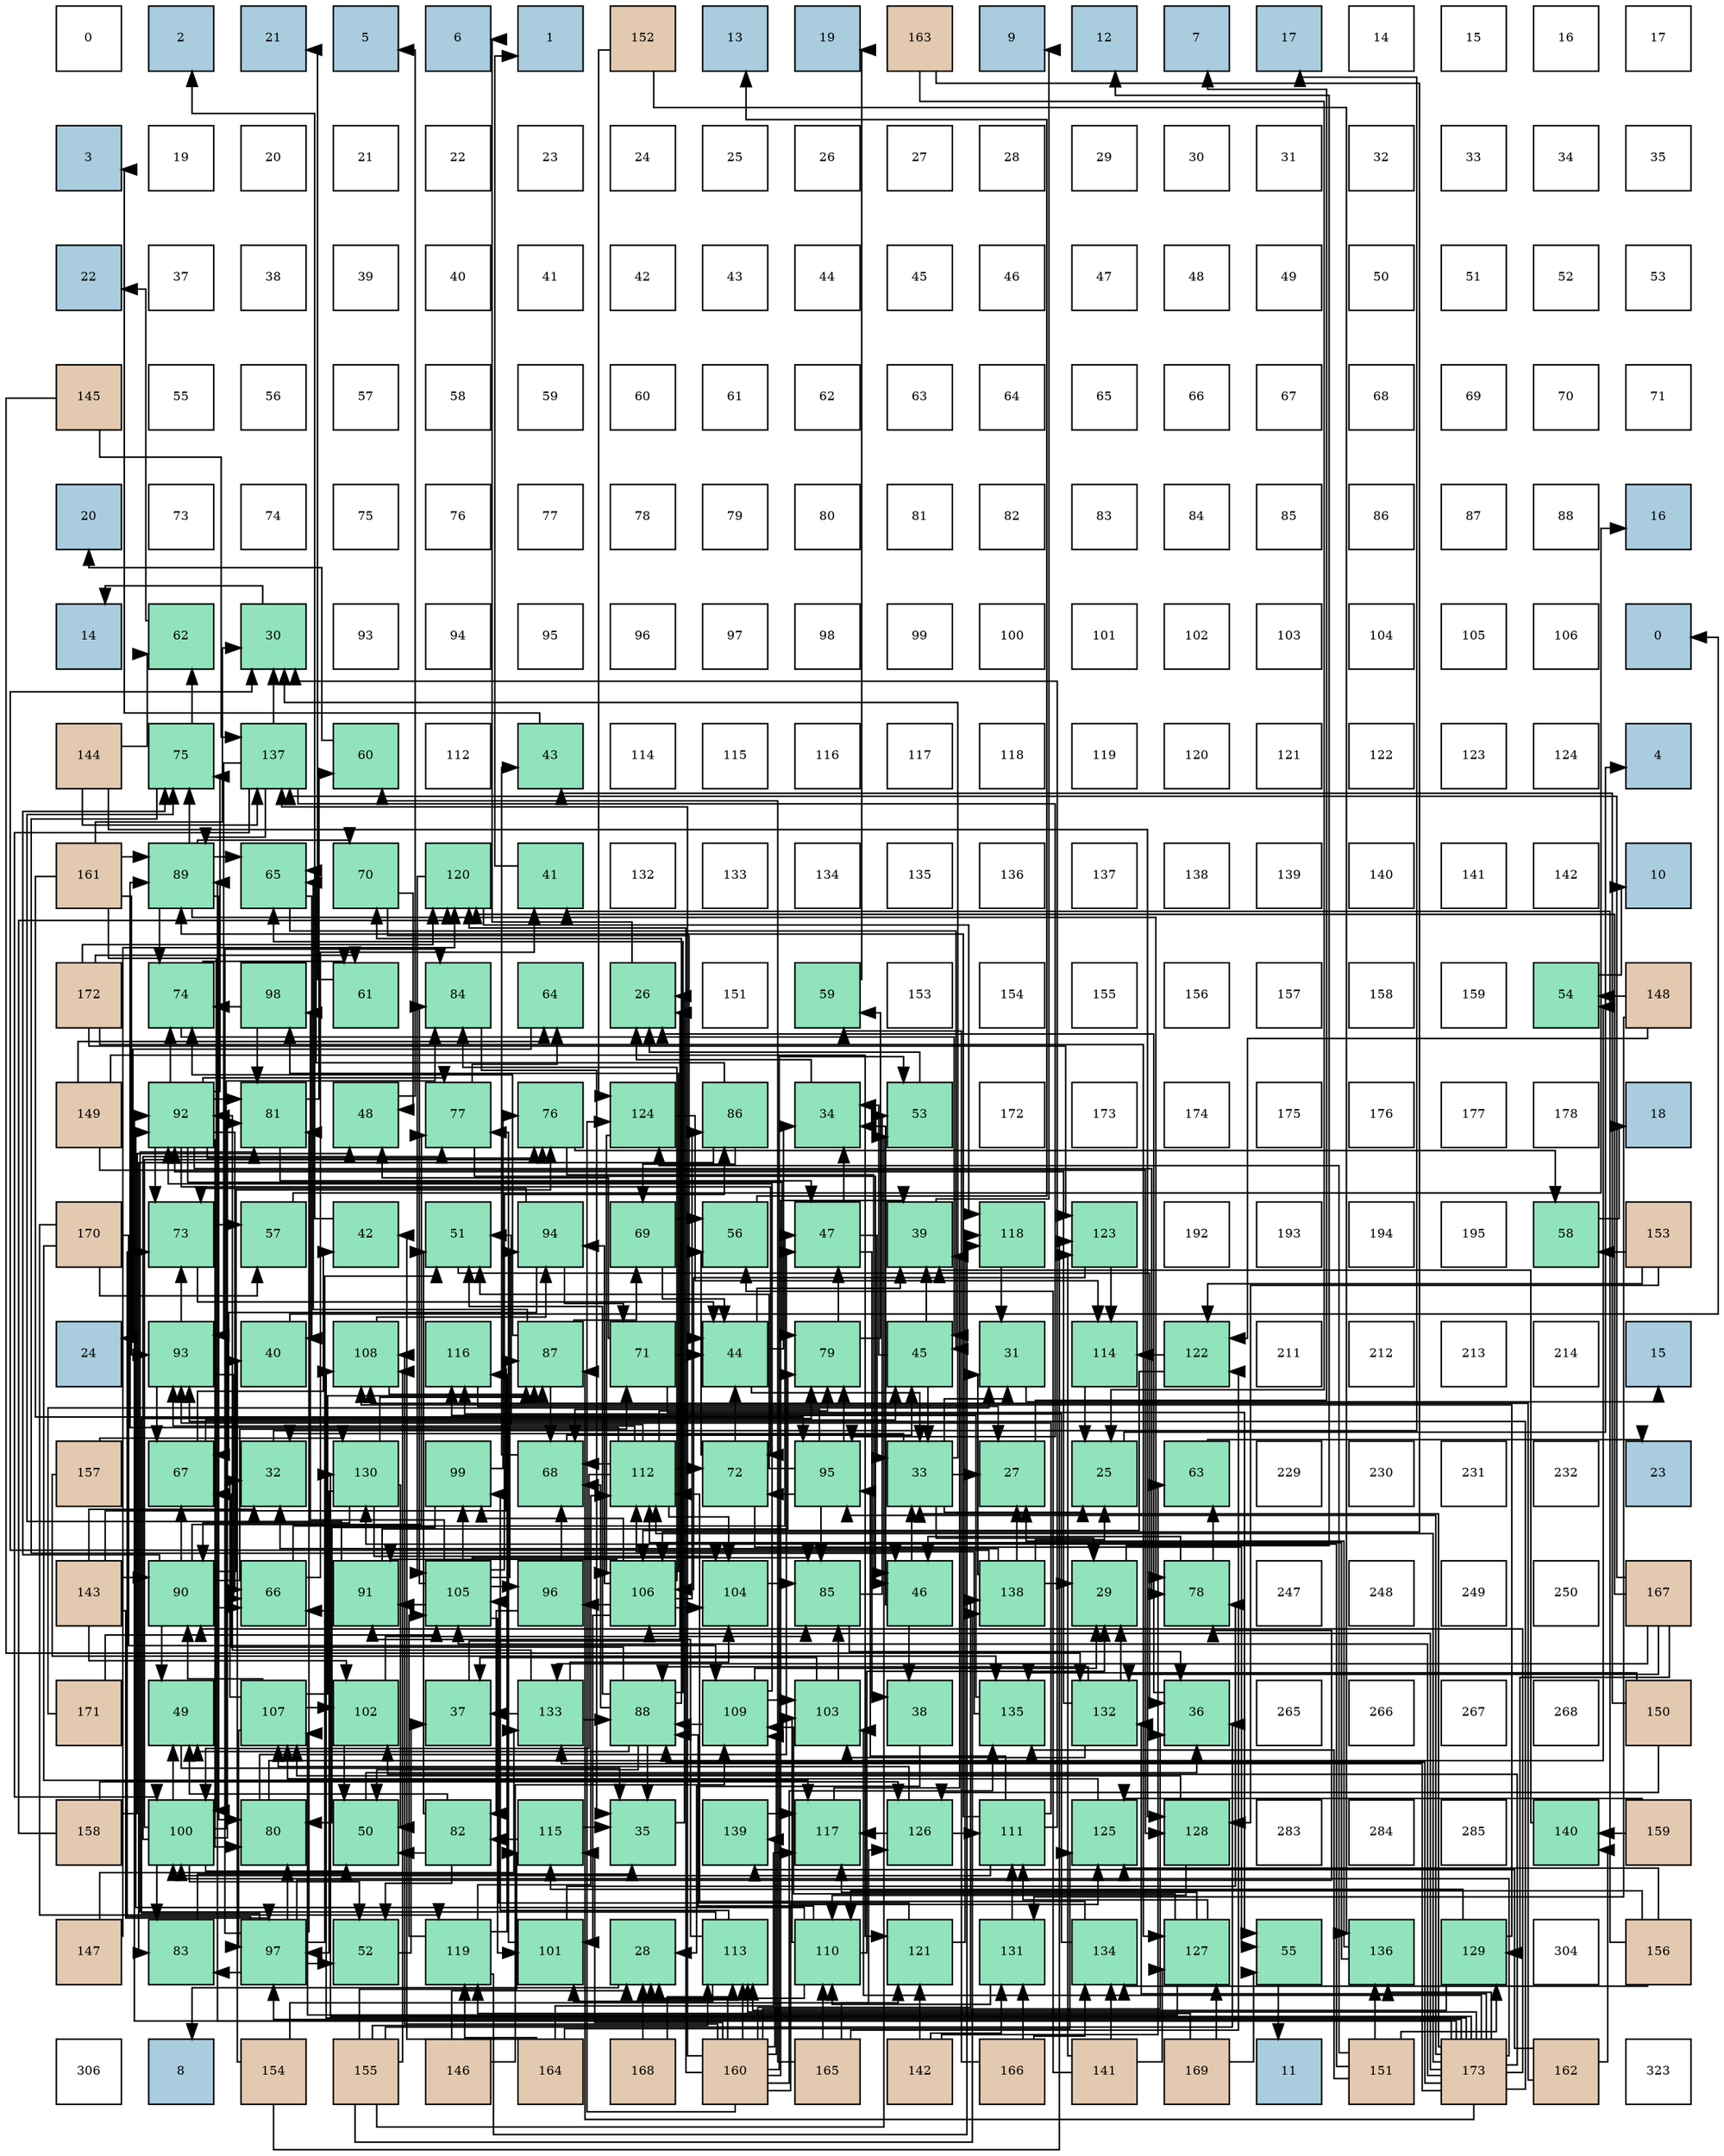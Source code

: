 digraph layout{
 rankdir=TB;
 splines=ortho;
 node [style=filled shape=square fixedsize=true width=0.6];
0[label="0", fontsize=8, fillcolor="#ffffff"];
1[label="2", fontsize=8, fillcolor="#a9ccde"];
2[label="21", fontsize=8, fillcolor="#a9ccde"];
3[label="5", fontsize=8, fillcolor="#a9ccde"];
4[label="6", fontsize=8, fillcolor="#a9ccde"];
5[label="1", fontsize=8, fillcolor="#a9ccde"];
6[label="152", fontsize=8, fillcolor="#e3c9af"];
7[label="13", fontsize=8, fillcolor="#a9ccde"];
8[label="19", fontsize=8, fillcolor="#a9ccde"];
9[label="163", fontsize=8, fillcolor="#e3c9af"];
10[label="9", fontsize=8, fillcolor="#a9ccde"];
11[label="12", fontsize=8, fillcolor="#a9ccde"];
12[label="7", fontsize=8, fillcolor="#a9ccde"];
13[label="17", fontsize=8, fillcolor="#a9ccde"];
14[label="14", fontsize=8, fillcolor="#ffffff"];
15[label="15", fontsize=8, fillcolor="#ffffff"];
16[label="16", fontsize=8, fillcolor="#ffffff"];
17[label="17", fontsize=8, fillcolor="#ffffff"];
18[label="3", fontsize=8, fillcolor="#a9ccde"];
19[label="19", fontsize=8, fillcolor="#ffffff"];
20[label="20", fontsize=8, fillcolor="#ffffff"];
21[label="21", fontsize=8, fillcolor="#ffffff"];
22[label="22", fontsize=8, fillcolor="#ffffff"];
23[label="23", fontsize=8, fillcolor="#ffffff"];
24[label="24", fontsize=8, fillcolor="#ffffff"];
25[label="25", fontsize=8, fillcolor="#ffffff"];
26[label="26", fontsize=8, fillcolor="#ffffff"];
27[label="27", fontsize=8, fillcolor="#ffffff"];
28[label="28", fontsize=8, fillcolor="#ffffff"];
29[label="29", fontsize=8, fillcolor="#ffffff"];
30[label="30", fontsize=8, fillcolor="#ffffff"];
31[label="31", fontsize=8, fillcolor="#ffffff"];
32[label="32", fontsize=8, fillcolor="#ffffff"];
33[label="33", fontsize=8, fillcolor="#ffffff"];
34[label="34", fontsize=8, fillcolor="#ffffff"];
35[label="35", fontsize=8, fillcolor="#ffffff"];
36[label="22", fontsize=8, fillcolor="#a9ccde"];
37[label="37", fontsize=8, fillcolor="#ffffff"];
38[label="38", fontsize=8, fillcolor="#ffffff"];
39[label="39", fontsize=8, fillcolor="#ffffff"];
40[label="40", fontsize=8, fillcolor="#ffffff"];
41[label="41", fontsize=8, fillcolor="#ffffff"];
42[label="42", fontsize=8, fillcolor="#ffffff"];
43[label="43", fontsize=8, fillcolor="#ffffff"];
44[label="44", fontsize=8, fillcolor="#ffffff"];
45[label="45", fontsize=8, fillcolor="#ffffff"];
46[label="46", fontsize=8, fillcolor="#ffffff"];
47[label="47", fontsize=8, fillcolor="#ffffff"];
48[label="48", fontsize=8, fillcolor="#ffffff"];
49[label="49", fontsize=8, fillcolor="#ffffff"];
50[label="50", fontsize=8, fillcolor="#ffffff"];
51[label="51", fontsize=8, fillcolor="#ffffff"];
52[label="52", fontsize=8, fillcolor="#ffffff"];
53[label="53", fontsize=8, fillcolor="#ffffff"];
54[label="145", fontsize=8, fillcolor="#e3c9af"];
55[label="55", fontsize=8, fillcolor="#ffffff"];
56[label="56", fontsize=8, fillcolor="#ffffff"];
57[label="57", fontsize=8, fillcolor="#ffffff"];
58[label="58", fontsize=8, fillcolor="#ffffff"];
59[label="59", fontsize=8, fillcolor="#ffffff"];
60[label="60", fontsize=8, fillcolor="#ffffff"];
61[label="61", fontsize=8, fillcolor="#ffffff"];
62[label="62", fontsize=8, fillcolor="#ffffff"];
63[label="63", fontsize=8, fillcolor="#ffffff"];
64[label="64", fontsize=8, fillcolor="#ffffff"];
65[label="65", fontsize=8, fillcolor="#ffffff"];
66[label="66", fontsize=8, fillcolor="#ffffff"];
67[label="67", fontsize=8, fillcolor="#ffffff"];
68[label="68", fontsize=8, fillcolor="#ffffff"];
69[label="69", fontsize=8, fillcolor="#ffffff"];
70[label="70", fontsize=8, fillcolor="#ffffff"];
71[label="71", fontsize=8, fillcolor="#ffffff"];
72[label="20", fontsize=8, fillcolor="#a9ccde"];
73[label="73", fontsize=8, fillcolor="#ffffff"];
74[label="74", fontsize=8, fillcolor="#ffffff"];
75[label="75", fontsize=8, fillcolor="#ffffff"];
76[label="76", fontsize=8, fillcolor="#ffffff"];
77[label="77", fontsize=8, fillcolor="#ffffff"];
78[label="78", fontsize=8, fillcolor="#ffffff"];
79[label="79", fontsize=8, fillcolor="#ffffff"];
80[label="80", fontsize=8, fillcolor="#ffffff"];
81[label="81", fontsize=8, fillcolor="#ffffff"];
82[label="82", fontsize=8, fillcolor="#ffffff"];
83[label="83", fontsize=8, fillcolor="#ffffff"];
84[label="84", fontsize=8, fillcolor="#ffffff"];
85[label="85", fontsize=8, fillcolor="#ffffff"];
86[label="86", fontsize=8, fillcolor="#ffffff"];
87[label="87", fontsize=8, fillcolor="#ffffff"];
88[label="88", fontsize=8, fillcolor="#ffffff"];
89[label="16", fontsize=8, fillcolor="#a9ccde"];
90[label="14", fontsize=8, fillcolor="#a9ccde"];
91[label="62", fontsize=8, fillcolor="#91e3bb"];
92[label="30", fontsize=8, fillcolor="#91e3bb"];
93[label="93", fontsize=8, fillcolor="#ffffff"];
94[label="94", fontsize=8, fillcolor="#ffffff"];
95[label="95", fontsize=8, fillcolor="#ffffff"];
96[label="96", fontsize=8, fillcolor="#ffffff"];
97[label="97", fontsize=8, fillcolor="#ffffff"];
98[label="98", fontsize=8, fillcolor="#ffffff"];
99[label="99", fontsize=8, fillcolor="#ffffff"];
100[label="100", fontsize=8, fillcolor="#ffffff"];
101[label="101", fontsize=8, fillcolor="#ffffff"];
102[label="102", fontsize=8, fillcolor="#ffffff"];
103[label="103", fontsize=8, fillcolor="#ffffff"];
104[label="104", fontsize=8, fillcolor="#ffffff"];
105[label="105", fontsize=8, fillcolor="#ffffff"];
106[label="106", fontsize=8, fillcolor="#ffffff"];
107[label="0", fontsize=8, fillcolor="#a9ccde"];
108[label="144", fontsize=8, fillcolor="#e3c9af"];
109[label="75", fontsize=8, fillcolor="#91e3bb"];
110[label="137", fontsize=8, fillcolor="#91e3bb"];
111[label="60", fontsize=8, fillcolor="#91e3bb"];
112[label="112", fontsize=8, fillcolor="#ffffff"];
113[label="43", fontsize=8, fillcolor="#91e3bb"];
114[label="114", fontsize=8, fillcolor="#ffffff"];
115[label="115", fontsize=8, fillcolor="#ffffff"];
116[label="116", fontsize=8, fillcolor="#ffffff"];
117[label="117", fontsize=8, fillcolor="#ffffff"];
118[label="118", fontsize=8, fillcolor="#ffffff"];
119[label="119", fontsize=8, fillcolor="#ffffff"];
120[label="120", fontsize=8, fillcolor="#ffffff"];
121[label="121", fontsize=8, fillcolor="#ffffff"];
122[label="122", fontsize=8, fillcolor="#ffffff"];
123[label="123", fontsize=8, fillcolor="#ffffff"];
124[label="124", fontsize=8, fillcolor="#ffffff"];
125[label="4", fontsize=8, fillcolor="#a9ccde"];
126[label="161", fontsize=8, fillcolor="#e3c9af"];
127[label="89", fontsize=8, fillcolor="#91e3bb"];
128[label="65", fontsize=8, fillcolor="#91e3bb"];
129[label="70", fontsize=8, fillcolor="#91e3bb"];
130[label="120", fontsize=8, fillcolor="#91e3bb"];
131[label="41", fontsize=8, fillcolor="#91e3bb"];
132[label="132", fontsize=8, fillcolor="#ffffff"];
133[label="133", fontsize=8, fillcolor="#ffffff"];
134[label="134", fontsize=8, fillcolor="#ffffff"];
135[label="135", fontsize=8, fillcolor="#ffffff"];
136[label="136", fontsize=8, fillcolor="#ffffff"];
137[label="137", fontsize=8, fillcolor="#ffffff"];
138[label="138", fontsize=8, fillcolor="#ffffff"];
139[label="139", fontsize=8, fillcolor="#ffffff"];
140[label="140", fontsize=8, fillcolor="#ffffff"];
141[label="141", fontsize=8, fillcolor="#ffffff"];
142[label="142", fontsize=8, fillcolor="#ffffff"];
143[label="10", fontsize=8, fillcolor="#a9ccde"];
144[label="172", fontsize=8, fillcolor="#e3c9af"];
145[label="74", fontsize=8, fillcolor="#91e3bb"];
146[label="98", fontsize=8, fillcolor="#91e3bb"];
147[label="61", fontsize=8, fillcolor="#91e3bb"];
148[label="84", fontsize=8, fillcolor="#91e3bb"];
149[label="64", fontsize=8, fillcolor="#91e3bb"];
150[label="26", fontsize=8, fillcolor="#91e3bb"];
151[label="151", fontsize=8, fillcolor="#ffffff"];
152[label="59", fontsize=8, fillcolor="#91e3bb"];
153[label="153", fontsize=8, fillcolor="#ffffff"];
154[label="154", fontsize=8, fillcolor="#ffffff"];
155[label="155", fontsize=8, fillcolor="#ffffff"];
156[label="156", fontsize=8, fillcolor="#ffffff"];
157[label="157", fontsize=8, fillcolor="#ffffff"];
158[label="158", fontsize=8, fillcolor="#ffffff"];
159[label="159", fontsize=8, fillcolor="#ffffff"];
160[label="54", fontsize=8, fillcolor="#91e3bb"];
161[label="148", fontsize=8, fillcolor="#e3c9af"];
162[label="149", fontsize=8, fillcolor="#e3c9af"];
163[label="92", fontsize=8, fillcolor="#91e3bb"];
164[label="81", fontsize=8, fillcolor="#91e3bb"];
165[label="48", fontsize=8, fillcolor="#91e3bb"];
166[label="77", fontsize=8, fillcolor="#91e3bb"];
167[label="76", fontsize=8, fillcolor="#91e3bb"];
168[label="124", fontsize=8, fillcolor="#91e3bb"];
169[label="86", fontsize=8, fillcolor="#91e3bb"];
170[label="34", fontsize=8, fillcolor="#91e3bb"];
171[label="53", fontsize=8, fillcolor="#91e3bb"];
172[label="172", fontsize=8, fillcolor="#ffffff"];
173[label="173", fontsize=8, fillcolor="#ffffff"];
174[label="174", fontsize=8, fillcolor="#ffffff"];
175[label="175", fontsize=8, fillcolor="#ffffff"];
176[label="176", fontsize=8, fillcolor="#ffffff"];
177[label="177", fontsize=8, fillcolor="#ffffff"];
178[label="178", fontsize=8, fillcolor="#ffffff"];
179[label="18", fontsize=8, fillcolor="#a9ccde"];
180[label="170", fontsize=8, fillcolor="#e3c9af"];
181[label="73", fontsize=8, fillcolor="#91e3bb"];
182[label="57", fontsize=8, fillcolor="#91e3bb"];
183[label="42", fontsize=8, fillcolor="#91e3bb"];
184[label="51", fontsize=8, fillcolor="#91e3bb"];
185[label="94", fontsize=8, fillcolor="#91e3bb"];
186[label="69", fontsize=8, fillcolor="#91e3bb"];
187[label="56", fontsize=8, fillcolor="#91e3bb"];
188[label="47", fontsize=8, fillcolor="#91e3bb"];
189[label="39", fontsize=8, fillcolor="#91e3bb"];
190[label="118", fontsize=8, fillcolor="#91e3bb"];
191[label="123", fontsize=8, fillcolor="#91e3bb"];
192[label="192", fontsize=8, fillcolor="#ffffff"];
193[label="193", fontsize=8, fillcolor="#ffffff"];
194[label="194", fontsize=8, fillcolor="#ffffff"];
195[label="195", fontsize=8, fillcolor="#ffffff"];
196[label="58", fontsize=8, fillcolor="#91e3bb"];
197[label="153", fontsize=8, fillcolor="#e3c9af"];
198[label="24", fontsize=8, fillcolor="#a9ccde"];
199[label="93", fontsize=8, fillcolor="#91e3bb"];
200[label="40", fontsize=8, fillcolor="#91e3bb"];
201[label="108", fontsize=8, fillcolor="#91e3bb"];
202[label="116", fontsize=8, fillcolor="#91e3bb"];
203[label="87", fontsize=8, fillcolor="#91e3bb"];
204[label="71", fontsize=8, fillcolor="#91e3bb"];
205[label="44", fontsize=8, fillcolor="#91e3bb"];
206[label="79", fontsize=8, fillcolor="#91e3bb"];
207[label="45", fontsize=8, fillcolor="#91e3bb"];
208[label="31", fontsize=8, fillcolor="#91e3bb"];
209[label="114", fontsize=8, fillcolor="#91e3bb"];
210[label="122", fontsize=8, fillcolor="#91e3bb"];
211[label="211", fontsize=8, fillcolor="#ffffff"];
212[label="212", fontsize=8, fillcolor="#ffffff"];
213[label="213", fontsize=8, fillcolor="#ffffff"];
214[label="214", fontsize=8, fillcolor="#ffffff"];
215[label="15", fontsize=8, fillcolor="#a9ccde"];
216[label="157", fontsize=8, fillcolor="#e3c9af"];
217[label="67", fontsize=8, fillcolor="#91e3bb"];
218[label="32", fontsize=8, fillcolor="#91e3bb"];
219[label="130", fontsize=8, fillcolor="#91e3bb"];
220[label="99", fontsize=8, fillcolor="#91e3bb"];
221[label="68", fontsize=8, fillcolor="#91e3bb"];
222[label="112", fontsize=8, fillcolor="#91e3bb"];
223[label="72", fontsize=8, fillcolor="#91e3bb"];
224[label="95", fontsize=8, fillcolor="#91e3bb"];
225[label="33", fontsize=8, fillcolor="#91e3bb"];
226[label="27", fontsize=8, fillcolor="#91e3bb"];
227[label="25", fontsize=8, fillcolor="#91e3bb"];
228[label="63", fontsize=8, fillcolor="#91e3bb"];
229[label="229", fontsize=8, fillcolor="#ffffff"];
230[label="230", fontsize=8, fillcolor="#ffffff"];
231[label="231", fontsize=8, fillcolor="#ffffff"];
232[label="232", fontsize=8, fillcolor="#ffffff"];
233[label="23", fontsize=8, fillcolor="#a9ccde"];
234[label="143", fontsize=8, fillcolor="#e3c9af"];
235[label="90", fontsize=8, fillcolor="#91e3bb"];
236[label="66", fontsize=8, fillcolor="#91e3bb"];
237[label="91", fontsize=8, fillcolor="#91e3bb"];
238[label="105", fontsize=8, fillcolor="#91e3bb"];
239[label="96", fontsize=8, fillcolor="#91e3bb"];
240[label="106", fontsize=8, fillcolor="#91e3bb"];
241[label="104", fontsize=8, fillcolor="#91e3bb"];
242[label="85", fontsize=8, fillcolor="#91e3bb"];
243[label="46", fontsize=8, fillcolor="#91e3bb"];
244[label="138", fontsize=8, fillcolor="#91e3bb"];
245[label="29", fontsize=8, fillcolor="#91e3bb"];
246[label="78", fontsize=8, fillcolor="#91e3bb"];
247[label="247", fontsize=8, fillcolor="#ffffff"];
248[label="248", fontsize=8, fillcolor="#ffffff"];
249[label="249", fontsize=8, fillcolor="#ffffff"];
250[label="250", fontsize=8, fillcolor="#ffffff"];
251[label="167", fontsize=8, fillcolor="#e3c9af"];
252[label="171", fontsize=8, fillcolor="#e3c9af"];
253[label="49", fontsize=8, fillcolor="#91e3bb"];
254[label="107", fontsize=8, fillcolor="#91e3bb"];
255[label="102", fontsize=8, fillcolor="#91e3bb"];
256[label="37", fontsize=8, fillcolor="#91e3bb"];
257[label="133", fontsize=8, fillcolor="#91e3bb"];
258[label="88", fontsize=8, fillcolor="#91e3bb"];
259[label="109", fontsize=8, fillcolor="#91e3bb"];
260[label="103", fontsize=8, fillcolor="#91e3bb"];
261[label="38", fontsize=8, fillcolor="#91e3bb"];
262[label="135", fontsize=8, fillcolor="#91e3bb"];
263[label="132", fontsize=8, fillcolor="#91e3bb"];
264[label="36", fontsize=8, fillcolor="#91e3bb"];
265[label="265", fontsize=8, fillcolor="#ffffff"];
266[label="266", fontsize=8, fillcolor="#ffffff"];
267[label="267", fontsize=8, fillcolor="#ffffff"];
268[label="268", fontsize=8, fillcolor="#ffffff"];
269[label="150", fontsize=8, fillcolor="#e3c9af"];
270[label="158", fontsize=8, fillcolor="#e3c9af"];
271[label="100", fontsize=8, fillcolor="#91e3bb"];
272[label="80", fontsize=8, fillcolor="#91e3bb"];
273[label="50", fontsize=8, fillcolor="#91e3bb"];
274[label="82", fontsize=8, fillcolor="#91e3bb"];
275[label="115", fontsize=8, fillcolor="#91e3bb"];
276[label="35", fontsize=8, fillcolor="#91e3bb"];
277[label="139", fontsize=8, fillcolor="#91e3bb"];
278[label="117", fontsize=8, fillcolor="#91e3bb"];
279[label="126", fontsize=8, fillcolor="#91e3bb"];
280[label="111", fontsize=8, fillcolor="#91e3bb"];
281[label="125", fontsize=8, fillcolor="#91e3bb"];
282[label="128", fontsize=8, fillcolor="#91e3bb"];
283[label="283", fontsize=8, fillcolor="#ffffff"];
284[label="284", fontsize=8, fillcolor="#ffffff"];
285[label="285", fontsize=8, fillcolor="#ffffff"];
286[label="140", fontsize=8, fillcolor="#91e3bb"];
287[label="159", fontsize=8, fillcolor="#e3c9af"];
288[label="147", fontsize=8, fillcolor="#e3c9af"];
289[label="83", fontsize=8, fillcolor="#91e3bb"];
290[label="97", fontsize=8, fillcolor="#91e3bb"];
291[label="52", fontsize=8, fillcolor="#91e3bb"];
292[label="119", fontsize=8, fillcolor="#91e3bb"];
293[label="101", fontsize=8, fillcolor="#91e3bb"];
294[label="28", fontsize=8, fillcolor="#91e3bb"];
295[label="113", fontsize=8, fillcolor="#91e3bb"];
296[label="110", fontsize=8, fillcolor="#91e3bb"];
297[label="121", fontsize=8, fillcolor="#91e3bb"];
298[label="131", fontsize=8, fillcolor="#91e3bb"];
299[label="134", fontsize=8, fillcolor="#91e3bb"];
300[label="127", fontsize=8, fillcolor="#91e3bb"];
301[label="55", fontsize=8, fillcolor="#91e3bb"];
302[label="136", fontsize=8, fillcolor="#91e3bb"];
303[label="129", fontsize=8, fillcolor="#91e3bb"];
304[label="304", fontsize=8, fillcolor="#ffffff"];
305[label="156", fontsize=8, fillcolor="#e3c9af"];
306[label="306", fontsize=8, fillcolor="#ffffff"];
307[label="8", fontsize=8, fillcolor="#a9ccde"];
308[label="154", fontsize=8, fillcolor="#e3c9af"];
309[label="155", fontsize=8, fillcolor="#e3c9af"];
310[label="146", fontsize=8, fillcolor="#e3c9af"];
311[label="164", fontsize=8, fillcolor="#e3c9af"];
312[label="168", fontsize=8, fillcolor="#e3c9af"];
313[label="160", fontsize=8, fillcolor="#e3c9af"];
314[label="165", fontsize=8, fillcolor="#e3c9af"];
315[label="142", fontsize=8, fillcolor="#e3c9af"];
316[label="166", fontsize=8, fillcolor="#e3c9af"];
317[label="141", fontsize=8, fillcolor="#e3c9af"];
318[label="169", fontsize=8, fillcolor="#e3c9af"];
319[label="11", fontsize=8, fillcolor="#a9ccde"];
320[label="151", fontsize=8, fillcolor="#e3c9af"];
321[label="173", fontsize=8, fillcolor="#e3c9af"];
322[label="162", fontsize=8, fillcolor="#e3c9af"];
323[label="323", fontsize=8, fillcolor="#ffffff"];
edge [constraint=false, style=vis];227 -> 125;
150 -> 4;
226 -> 12;
294 -> 307;
245 -> 11;
92 -> 90;
208 -> 215;
218 -> 13;
225 -> 227;
225 -> 226;
225 -> 245;
225 -> 92;
225 -> 208;
225 -> 218;
170 -> 150;
276 -> 150;
264 -> 150;
256 -> 150;
261 -> 294;
189 -> 10;
200 -> 107;
131 -> 5;
183 -> 1;
113 -> 18;
205 -> 225;
205 -> 170;
205 -> 189;
207 -> 225;
207 -> 170;
207 -> 189;
243 -> 225;
243 -> 170;
243 -> 261;
188 -> 225;
188 -> 170;
188 -> 261;
165 -> 3;
253 -> 276;
273 -> 264;
184 -> 264;
291 -> 256;
171 -> 150;
160 -> 143;
301 -> 319;
187 -> 7;
182 -> 89;
196 -> 179;
152 -> 8;
111 -> 72;
147 -> 2;
91 -> 36;
228 -> 233;
149 -> 198;
128 -> 200;
128 -> 207;
236 -> 131;
236 -> 188;
217 -> 183;
217 -> 207;
221 -> 113;
221 -> 207;
186 -> 205;
186 -> 187;
129 -> 205;
129 -> 165;
204 -> 205;
204 -> 165;
204 -> 301;
223 -> 205;
223 -> 301;
223 -> 187;
181 -> 205;
181 -> 182;
145 -> 207;
145 -> 147;
109 -> 243;
109 -> 91;
167 -> 243;
167 -> 196;
166 -> 243;
166 -> 149;
246 -> 243;
246 -> 228;
206 -> 188;
206 -> 152;
272 -> 188;
272 -> 160;
164 -> 188;
164 -> 111;
274 -> 253;
274 -> 273;
274 -> 184;
274 -> 291;
289 -> 276;
148 -> 276;
242 -> 264;
242 -> 171;
169 -> 128;
169 -> 186;
169 -> 289;
203 -> 128;
203 -> 221;
203 -> 186;
203 -> 145;
258 -> 276;
258 -> 253;
258 -> 273;
258 -> 184;
258 -> 128;
258 -> 217;
258 -> 221;
258 -> 129;
127 -> 128;
127 -> 129;
127 -> 145;
127 -> 109;
127 -> 246;
127 -> 272;
235 -> 253;
235 -> 236;
235 -> 217;
235 -> 204;
235 -> 109;
235 -> 167;
235 -> 166;
237 -> 236;
237 -> 109;
237 -> 206;
163 -> 236;
163 -> 223;
163 -> 181;
163 -> 145;
163 -> 109;
163 -> 167;
163 -> 166;
163 -> 246;
163 -> 206;
163 -> 272;
163 -> 164;
199 -> 236;
199 -> 217;
199 -> 181;
185 -> 217;
185 -> 204;
185 -> 181;
224 -> 184;
224 -> 221;
224 -> 223;
224 -> 206;
224 -> 242;
239 -> 221;
239 -> 274;
290 -> 184;
290 -> 291;
290 -> 181;
290 -> 246;
290 -> 206;
290 -> 272;
290 -> 164;
290 -> 289;
290 -> 148;
146 -> 145;
146 -> 164;
220 -> 167;
220 -> 272;
271 -> 253;
271 -> 273;
271 -> 291;
271 -> 167;
271 -> 166;
271 -> 164;
271 -> 289;
271 -> 148;
293 -> 166;
293 -> 246;
255 -> 273;
255 -> 242;
260 -> 256;
260 -> 242;
241 -> 242;
238 -> 148;
238 -> 242;
238 -> 169;
238 -> 237;
238 -> 185;
238 -> 239;
238 -> 146;
238 -> 220;
238 -> 293;
240 -> 148;
240 -> 169;
240 -> 237;
240 -> 185;
240 -> 239;
240 -> 146;
240 -> 220;
240 -> 293;
240 -> 241;
254 -> 218;
254 -> 203;
254 -> 235;
254 -> 290;
254 -> 255;
201 -> 203;
201 -> 185;
259 -> 245;
259 -> 258;
259 -> 163;
259 -> 260;
296 -> 294;
296 -> 245;
296 -> 258;
296 -> 163;
296 -> 260;
280 -> 92;
280 -> 127;
280 -> 199;
280 -> 224;
280 -> 271;
222 -> 184;
222 -> 221;
222 -> 223;
222 -> 206;
222 -> 127;
222 -> 199;
222 -> 271;
222 -> 241;
295 -> 164;
295 -> 237;
295 -> 220;
295 -> 293;
209 -> 227;
275 -> 276;
275 -> 274;
202 -> 226;
278 -> 189;
190 -> 208;
292 -> 238;
292 -> 222;
292 -> 202;
292 -> 190;
130 -> 238;
130 -> 190;
297 -> 238;
297 -> 190;
210 -> 240;
210 -> 209;
191 -> 240;
191 -> 209;
168 -> 240;
168 -> 209;
281 -> 254;
279 -> 254;
279 -> 280;
279 -> 278;
300 -> 254;
300 -> 259;
300 -> 280;
300 -> 278;
282 -> 254;
282 -> 296;
303 -> 201;
303 -> 295;
303 -> 275;
219 -> 273;
219 -> 203;
219 -> 235;
219 -> 290;
219 -> 241;
298 -> 296;
298 -> 280;
263 -> 245;
263 -> 258;
263 -> 163;
263 -> 260;
257 -> 256;
257 -> 258;
257 -> 163;
257 -> 241;
299 -> 222;
299 -> 202;
262 -> 222;
262 -> 202;
302 -> 226;
302 -> 222;
110 -> 92;
110 -> 127;
110 -> 199;
110 -> 224;
110 -> 271;
244 -> 227;
244 -> 226;
244 -> 245;
244 -> 92;
244 -> 208;
244 -> 218;
277 -> 278;
286 -> 189;
317 -> 187;
317 -> 191;
317 -> 300;
317 -> 299;
315 -> 228;
315 -> 297;
315 -> 298;
234 -> 218;
234 -> 203;
234 -> 235;
234 -> 290;
234 -> 255;
108 -> 91;
108 -> 282;
108 -> 110;
54 -> 263;
54 -> 110;
310 -> 294;
310 -> 259;
288 -> 130;
288 -> 257;
161 -> 160;
161 -> 210;
161 -> 298;
162 -> 149;
162 -> 297;
162 -> 282;
269 -> 113;
269 -> 279;
269 -> 262;
320 -> 168;
320 -> 303;
320 -> 219;
320 -> 262;
320 -> 302;
6 -> 168;
6 -> 302;
197 -> 196;
197 -> 210;
197 -> 282;
308 -> 200;
308 -> 191;
308 -> 279;
309 -> 264;
309 -> 171;
309 -> 201;
309 -> 295;
309 -> 275;
309 -> 244;
305 -> 131;
305 -> 296;
305 -> 281;
305 -> 299;
216 -> 219;
216 -> 262;
270 -> 165;
270 -> 130;
270 -> 279;
287 -> 281;
287 -> 286;
313 -> 294;
313 -> 264;
313 -> 189;
313 -> 171;
313 -> 201;
313 -> 259;
313 -> 295;
313 -> 275;
313 -> 130;
313 -> 168;
313 -> 281;
313 -> 262;
313 -> 110;
313 -> 244;
313 -> 277;
126 -> 92;
126 -> 127;
126 -> 199;
126 -> 224;
126 -> 271;
322 -> 201;
322 -> 277;
322 -> 286;
9 -> 227;
9 -> 240;
311 -> 183;
311 -> 278;
311 -> 292;
311 -> 281;
314 -> 111;
314 -> 296;
314 -> 297;
314 -> 210;
316 -> 152;
316 -> 298;
316 -> 299;
251 -> 130;
251 -> 303;
251 -> 263;
251 -> 257;
251 -> 110;
312 -> 294;
312 -> 295;
318 -> 301;
318 -> 292;
318 -> 300;
180 -> 182;
180 -> 259;
180 -> 278;
180 -> 292;
252 -> 208;
252 -> 238;
144 -> 147;
144 -> 130;
144 -> 191;
144 -> 300;
321 -> 225;
321 -> 203;
321 -> 258;
321 -> 127;
321 -> 235;
321 -> 163;
321 -> 199;
321 -> 224;
321 -> 290;
321 -> 271;
321 -> 255;
321 -> 260;
321 -> 238;
321 -> 240;
321 -> 201;
321 -> 222;
321 -> 295;
321 -> 219;
321 -> 263;
321 -> 257;
321 -> 302;
edge [constraint=true, style=invis];
0 -> 18 -> 36 -> 54 -> 72 -> 90 -> 108 -> 126 -> 144 -> 162 -> 180 -> 198 -> 216 -> 234 -> 252 -> 270 -> 288 -> 306;
1 -> 19 -> 37 -> 55 -> 73 -> 91 -> 109 -> 127 -> 145 -> 163 -> 181 -> 199 -> 217 -> 235 -> 253 -> 271 -> 289 -> 307;
2 -> 20 -> 38 -> 56 -> 74 -> 92 -> 110 -> 128 -> 146 -> 164 -> 182 -> 200 -> 218 -> 236 -> 254 -> 272 -> 290 -> 308;
3 -> 21 -> 39 -> 57 -> 75 -> 93 -> 111 -> 129 -> 147 -> 165 -> 183 -> 201 -> 219 -> 237 -> 255 -> 273 -> 291 -> 309;
4 -> 22 -> 40 -> 58 -> 76 -> 94 -> 112 -> 130 -> 148 -> 166 -> 184 -> 202 -> 220 -> 238 -> 256 -> 274 -> 292 -> 310;
5 -> 23 -> 41 -> 59 -> 77 -> 95 -> 113 -> 131 -> 149 -> 167 -> 185 -> 203 -> 221 -> 239 -> 257 -> 275 -> 293 -> 311;
6 -> 24 -> 42 -> 60 -> 78 -> 96 -> 114 -> 132 -> 150 -> 168 -> 186 -> 204 -> 222 -> 240 -> 258 -> 276 -> 294 -> 312;
7 -> 25 -> 43 -> 61 -> 79 -> 97 -> 115 -> 133 -> 151 -> 169 -> 187 -> 205 -> 223 -> 241 -> 259 -> 277 -> 295 -> 313;
8 -> 26 -> 44 -> 62 -> 80 -> 98 -> 116 -> 134 -> 152 -> 170 -> 188 -> 206 -> 224 -> 242 -> 260 -> 278 -> 296 -> 314;
9 -> 27 -> 45 -> 63 -> 81 -> 99 -> 117 -> 135 -> 153 -> 171 -> 189 -> 207 -> 225 -> 243 -> 261 -> 279 -> 297 -> 315;
10 -> 28 -> 46 -> 64 -> 82 -> 100 -> 118 -> 136 -> 154 -> 172 -> 190 -> 208 -> 226 -> 244 -> 262 -> 280 -> 298 -> 316;
11 -> 29 -> 47 -> 65 -> 83 -> 101 -> 119 -> 137 -> 155 -> 173 -> 191 -> 209 -> 227 -> 245 -> 263 -> 281 -> 299 -> 317;
12 -> 30 -> 48 -> 66 -> 84 -> 102 -> 120 -> 138 -> 156 -> 174 -> 192 -> 210 -> 228 -> 246 -> 264 -> 282 -> 300 -> 318;
13 -> 31 -> 49 -> 67 -> 85 -> 103 -> 121 -> 139 -> 157 -> 175 -> 193 -> 211 -> 229 -> 247 -> 265 -> 283 -> 301 -> 319;
14 -> 32 -> 50 -> 68 -> 86 -> 104 -> 122 -> 140 -> 158 -> 176 -> 194 -> 212 -> 230 -> 248 -> 266 -> 284 -> 302 -> 320;
15 -> 33 -> 51 -> 69 -> 87 -> 105 -> 123 -> 141 -> 159 -> 177 -> 195 -> 213 -> 231 -> 249 -> 267 -> 285 -> 303 -> 321;
16 -> 34 -> 52 -> 70 -> 88 -> 106 -> 124 -> 142 -> 160 -> 178 -> 196 -> 214 -> 232 -> 250 -> 268 -> 286 -> 304 -> 322;
17 -> 35 -> 53 -> 71 -> 89 -> 107 -> 125 -> 143 -> 161 -> 179 -> 197 -> 215 -> 233 -> 251 -> 269 -> 287 -> 305 -> 323;
rank = same {0 -> 1 -> 2 -> 3 -> 4 -> 5 -> 6 -> 7 -> 8 -> 9 -> 10 -> 11 -> 12 -> 13 -> 14 -> 15 -> 16 -> 17};
rank = same {18 -> 19 -> 20 -> 21 -> 22 -> 23 -> 24 -> 25 -> 26 -> 27 -> 28 -> 29 -> 30 -> 31 -> 32 -> 33 -> 34 -> 35};
rank = same {36 -> 37 -> 38 -> 39 -> 40 -> 41 -> 42 -> 43 -> 44 -> 45 -> 46 -> 47 -> 48 -> 49 -> 50 -> 51 -> 52 -> 53};
rank = same {54 -> 55 -> 56 -> 57 -> 58 -> 59 -> 60 -> 61 -> 62 -> 63 -> 64 -> 65 -> 66 -> 67 -> 68 -> 69 -> 70 -> 71};
rank = same {72 -> 73 -> 74 -> 75 -> 76 -> 77 -> 78 -> 79 -> 80 -> 81 -> 82 -> 83 -> 84 -> 85 -> 86 -> 87 -> 88 -> 89};
rank = same {90 -> 91 -> 92 -> 93 -> 94 -> 95 -> 96 -> 97 -> 98 -> 99 -> 100 -> 101 -> 102 -> 103 -> 104 -> 105 -> 106 -> 107};
rank = same {108 -> 109 -> 110 -> 111 -> 112 -> 113 -> 114 -> 115 -> 116 -> 117 -> 118 -> 119 -> 120 -> 121 -> 122 -> 123 -> 124 -> 125};
rank = same {126 -> 127 -> 128 -> 129 -> 130 -> 131 -> 132 -> 133 -> 134 -> 135 -> 136 -> 137 -> 138 -> 139 -> 140 -> 141 -> 142 -> 143};
rank = same {144 -> 145 -> 146 -> 147 -> 148 -> 149 -> 150 -> 151 -> 152 -> 153 -> 154 -> 155 -> 156 -> 157 -> 158 -> 159 -> 160 -> 161};
rank = same {162 -> 163 -> 164 -> 165 -> 166 -> 167 -> 168 -> 169 -> 170 -> 171 -> 172 -> 173 -> 174 -> 175 -> 176 -> 177 -> 178 -> 179};
rank = same {180 -> 181 -> 182 -> 183 -> 184 -> 185 -> 186 -> 187 -> 188 -> 189 -> 190 -> 191 -> 192 -> 193 -> 194 -> 195 -> 196 -> 197};
rank = same {198 -> 199 -> 200 -> 201 -> 202 -> 203 -> 204 -> 205 -> 206 -> 207 -> 208 -> 209 -> 210 -> 211 -> 212 -> 213 -> 214 -> 215};
rank = same {216 -> 217 -> 218 -> 219 -> 220 -> 221 -> 222 -> 223 -> 224 -> 225 -> 226 -> 227 -> 228 -> 229 -> 230 -> 231 -> 232 -> 233};
rank = same {234 -> 235 -> 236 -> 237 -> 238 -> 239 -> 240 -> 241 -> 242 -> 243 -> 244 -> 245 -> 246 -> 247 -> 248 -> 249 -> 250 -> 251};
rank = same {252 -> 253 -> 254 -> 255 -> 256 -> 257 -> 258 -> 259 -> 260 -> 261 -> 262 -> 263 -> 264 -> 265 -> 266 -> 267 -> 268 -> 269};
rank = same {270 -> 271 -> 272 -> 273 -> 274 -> 275 -> 276 -> 277 -> 278 -> 279 -> 280 -> 281 -> 282 -> 283 -> 284 -> 285 -> 286 -> 287};
rank = same {288 -> 289 -> 290 -> 291 -> 292 -> 293 -> 294 -> 295 -> 296 -> 297 -> 298 -> 299 -> 300 -> 301 -> 302 -> 303 -> 304 -> 305};
rank = same {306 -> 307 -> 308 -> 309 -> 310 -> 311 -> 312 -> 313 -> 314 -> 315 -> 316 -> 317 -> 318 -> 319 -> 320 -> 321 -> 322 -> 323};
}